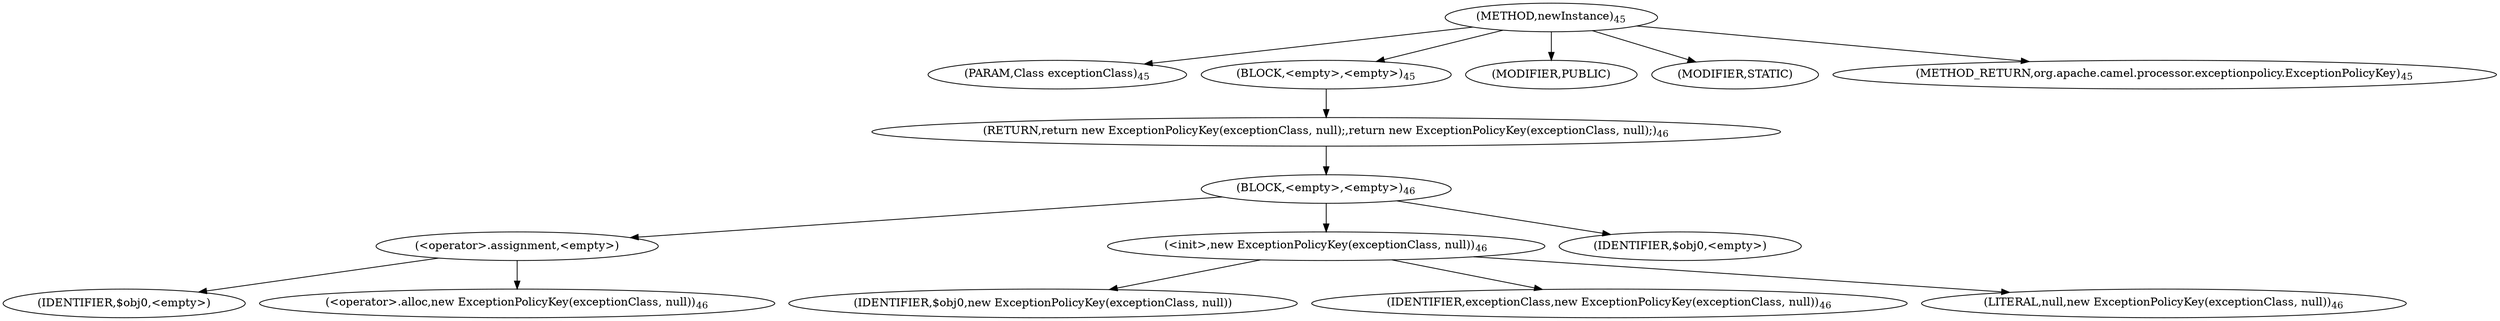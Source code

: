 digraph "newInstance" {  
"64" [label = <(METHOD,newInstance)<SUB>45</SUB>> ]
"65" [label = <(PARAM,Class exceptionClass)<SUB>45</SUB>> ]
"66" [label = <(BLOCK,&lt;empty&gt;,&lt;empty&gt;)<SUB>45</SUB>> ]
"67" [label = <(RETURN,return new ExceptionPolicyKey(exceptionClass, null);,return new ExceptionPolicyKey(exceptionClass, null);)<SUB>46</SUB>> ]
"68" [label = <(BLOCK,&lt;empty&gt;,&lt;empty&gt;)<SUB>46</SUB>> ]
"69" [label = <(&lt;operator&gt;.assignment,&lt;empty&gt;)> ]
"70" [label = <(IDENTIFIER,$obj0,&lt;empty&gt;)> ]
"71" [label = <(&lt;operator&gt;.alloc,new ExceptionPolicyKey(exceptionClass, null))<SUB>46</SUB>> ]
"72" [label = <(&lt;init&gt;,new ExceptionPolicyKey(exceptionClass, null))<SUB>46</SUB>> ]
"73" [label = <(IDENTIFIER,$obj0,new ExceptionPolicyKey(exceptionClass, null))> ]
"74" [label = <(IDENTIFIER,exceptionClass,new ExceptionPolicyKey(exceptionClass, null))<SUB>46</SUB>> ]
"75" [label = <(LITERAL,null,new ExceptionPolicyKey(exceptionClass, null))<SUB>46</SUB>> ]
"76" [label = <(IDENTIFIER,$obj0,&lt;empty&gt;)> ]
"77" [label = <(MODIFIER,PUBLIC)> ]
"78" [label = <(MODIFIER,STATIC)> ]
"79" [label = <(METHOD_RETURN,org.apache.camel.processor.exceptionpolicy.ExceptionPolicyKey)<SUB>45</SUB>> ]
  "64" -> "65" 
  "64" -> "66" 
  "64" -> "77" 
  "64" -> "78" 
  "64" -> "79" 
  "66" -> "67" 
  "67" -> "68" 
  "68" -> "69" 
  "68" -> "72" 
  "68" -> "76" 
  "69" -> "70" 
  "69" -> "71" 
  "72" -> "73" 
  "72" -> "74" 
  "72" -> "75" 
}
